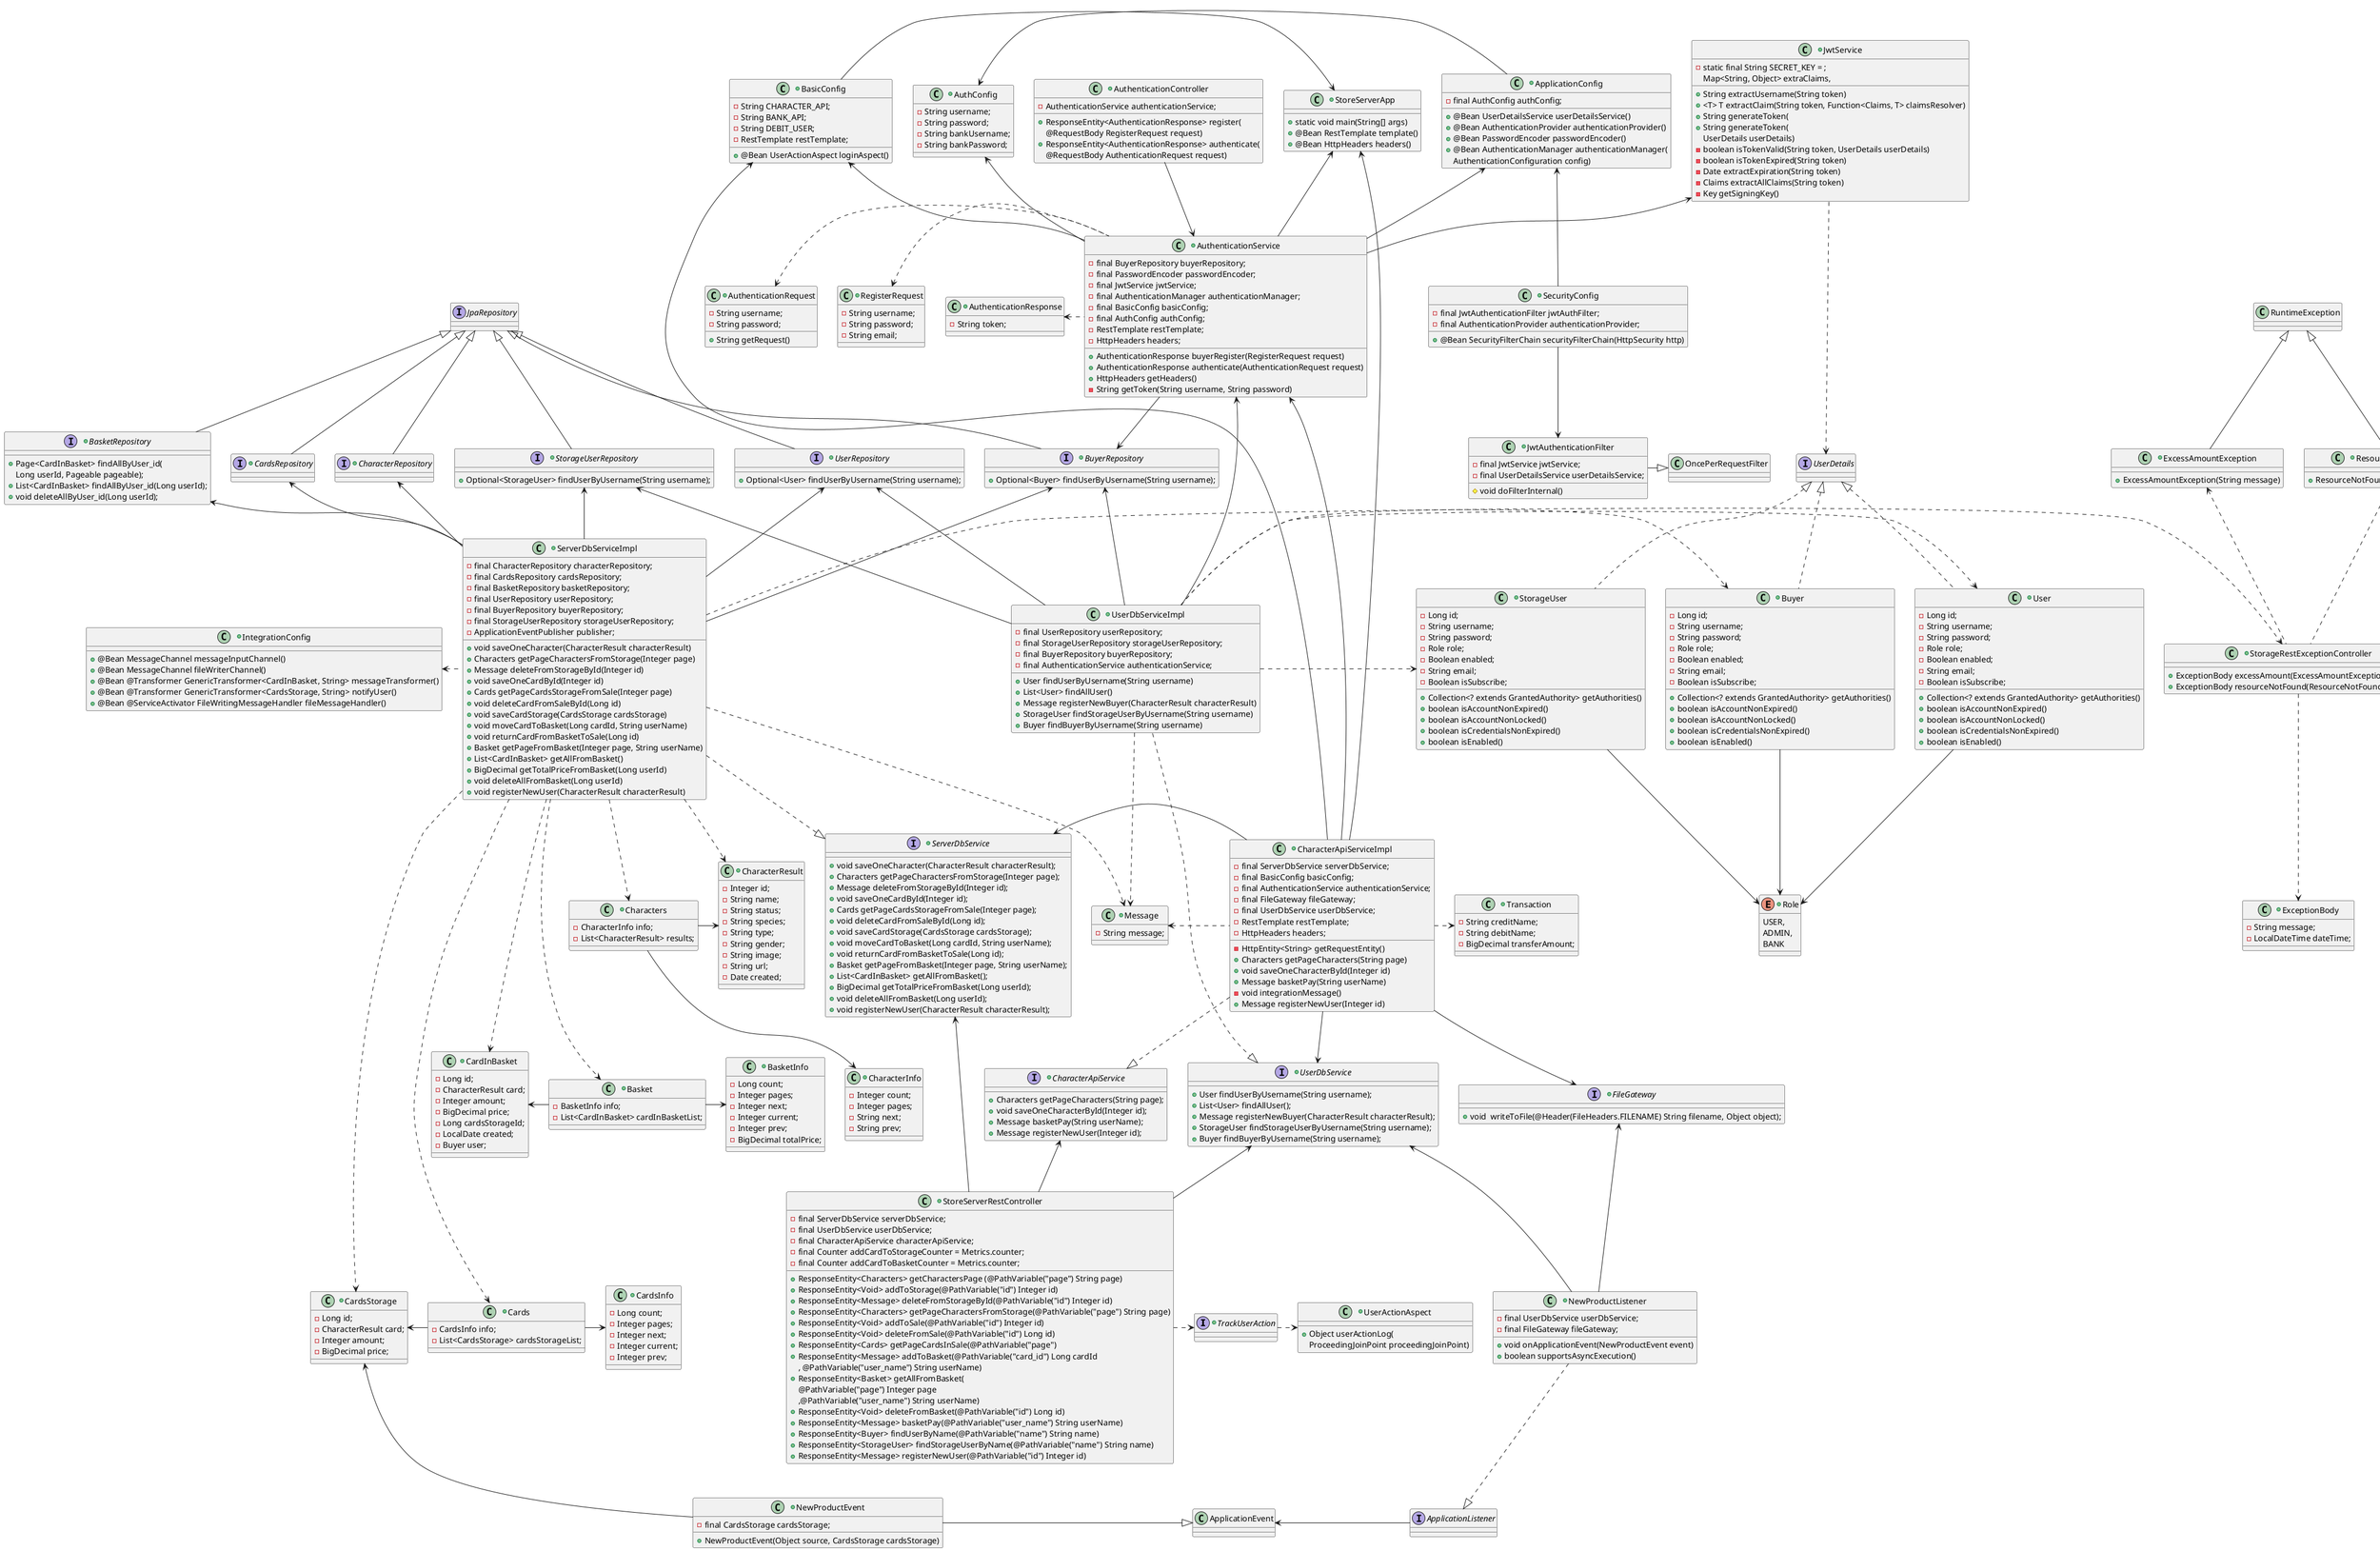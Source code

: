 @startuml
+interface TrackUserAction {
}

TrackUserAction .> UserActionAspect

+class UserActionAspect {
+Object userActionLog(
ProceedingJoinPoint proceedingJoinPoint)
}

+class AuthConfig {
-String username;
-String password;
-String bankUsername;
-String bankPassword;
}

+class AuthenticationController {
-AuthenticationService authenticationService;
+ResponseEntity<AuthenticationResponse> register(
            @RequestBody RegisterRequest request)
 +ResponseEntity<AuthenticationResponse> authenticate(
            @RequestBody AuthenticationRequest request)
}

AuthenticationController --> AuthenticationService

+class AuthenticationRequest {
-String username;
-String password;
+String getRequest()
}

+class AuthenticationResponse {
-String token;
}

+class AuthenticationService {
-final BuyerRepository buyerRepository;
-final PasswordEncoder passwordEncoder;
-final JwtService jwtService;
-final AuthenticationManager authenticationManager;
-final BasicConfig basicConfig;
-final AuthConfig authConfig;
-RestTemplate restTemplate;
-HttpHeaders headers;
+AuthenticationResponse buyerRegister(RegisterRequest request)
+AuthenticationResponse authenticate(AuthenticationRequest request)
+HttpHeaders getHeaders()
-String getToken(String username, String password)
}

AuthenticationService --> BuyerRepository
ApplicationConfig <-- AuthenticationService
JwtService <-- AuthenticationService
BasicConfig <-- AuthenticationService
AuthConfig <-- AuthenticationService
StoreServerApp <-- AuthenticationService
AuthenticationResponse <. AuthenticationService
AuthenticationRequest <. AuthenticationService
RegisterRequest <. AuthenticationService

+class RegisterRequest {
-String username;
-String password;
-String email;
}



+class ApplicationConfig {
-final AuthConfig authConfig;
+ @Bean UserDetailsService userDetailsService()
+ @Bean AuthenticationProvider authenticationProvider()
+ @Bean PasswordEncoder passwordEncoder()
+ @Bean AuthenticationManager authenticationManager(
AuthenticationConfiguration config)
}

AuthConfig <- ApplicationConfig

+class BasicConfig {
-String CHARACTER_API;
-String BANK_API;
-String DEBIT_USER;
- RestTemplate restTemplate;
+@Bean UserActionAspect loginAspect()
}

BasicConfig -> StoreServerApp


+class IntegrationConfig {
+@Bean MessageChannel messageInputChannel()
+ @Bean MessageChannel fileWriterChannel()
+@Bean @Transformer GenericTransformer<CardInBasket, String> messageTransformer()
+@Bean @Transformer GenericTransformer<CardsStorage, String> notifyUser()
+@Bean @ServiceActivator FileWritingMessageHandler fileMessageHandler()
}

IntegrationConfig <.ServerDbServiceImpl

+class JwtAuthenticationFilter {
-final JwtService jwtService;
-final UserDetailsService userDetailsService;
#void doFilterInternal()
}

JwtAuthenticationFilter -|> OncePerRequestFilter

class OncePerRequestFilter {}

+class SecurityConfig {
-final JwtAuthenticationFilter jwtAuthFilter;
-final AuthenticationProvider authenticationProvider;
+@Bean SecurityFilterChain securityFilterChain(HttpSecurity http)
}

ApplicationConfig <-- SecurityConfig
SecurityConfig --> JwtAuthenticationFilter

+class StorageRestExceptionController {
+ExceptionBody excessAmount(ExcessAmountException e)
+ExceptionBody resourceNotFound(ResourceNotFoundException e)
}

StorageRestExceptionController ..> ExceptionBody
ExcessAmountException <.. StorageRestExceptionController
ResourceNotFoundException <.. StorageRestExceptionController


+class StoreServerRestController {
-final ServerDbService serverDbService;
-final UserDbService userDbService;
-final CharacterApiService characterApiService;
-final Counter addCardToStorageCounter = Metrics.counter;
-final Counter addCardToBasketCounter = Metrics.counter;
+ResponseEntity<Characters> getCharactersPage (@PathVariable("page") String page)
+ResponseEntity<Void> addToStorage(@PathVariable("id") Integer id)
+ResponseEntity<Message> deleteFromStorageById(@PathVariable("id") Integer id)
+ResponseEntity<Characters> getPageCharactersFromStorage(@PathVariable("page") String page)
+ResponseEntity<Void> addToSale(@PathVariable("id") Integer id)
+ResponseEntity<Void> deleteFromSale(@PathVariable("id") Long id)
+ResponseEntity<Cards> getPageCardsInSale(@PathVariable("page")
+ResponseEntity<Message> addToBasket(@PathVariable("card_id") Long cardId
            , @PathVariable("user_name") String userName)
+ResponseEntity<Basket> getAllFromBasket(
@PathVariable("page") Integer page
,@PathVariable("user_name") String userName)
+ResponseEntity<Void> deleteFromBasket(@PathVariable("id") Long id)
+ResponseEntity<Message> basketPay(@PathVariable("user_name") String userName)
+ResponseEntity<Buyer> findUserByName(@PathVariable("name") String name)
+ResponseEntity<StorageUser> findStorageUserByName(@PathVariable("name") String name)
+ResponseEntity<Message> registerNewUser(@PathVariable("id") Integer id)
}

ServerDbService <-- StoreServerRestController
UserDbService <-- StoreServerRestController
CharacterApiService <-- StoreServerRestController
StoreServerRestController .> TrackUserAction

+class Basket {
-BasketInfo info;
-List<CardInBasket> cardInBasketList;
}

Basket -> BasketInfo


+class BasketInfo {
-Long count;
-Integer pages;
-Integer next;
-Integer current;
-Integer prev;
-BigDecimal totalPrice;
}

+class CardInBasket {
-Long id;
-CharacterResult card;
-Integer amount;
-BigDecimal price;
-Long cardsStorageId;
-LocalDate created;
-Buyer user;
}

CardInBasket <- Basket

+class CharacterInfo {
-Integer count;
-Integer pages;
-String next;
-String prev;
}

+class CharacterResult {
-Integer id;
-String name;
-String status;
-String species;
-String type;
-String gender;
-String image;
-String url;
-Date created;
}

CharacterResult <- Characters

+class Characters {
-CharacterInfo info;
- List<CharacterResult> results;
}

Characters --> CharacterInfo



+class Message {
-String message;
}

+class NewProductEvent{
-final CardsStorage cardsStorage;
+NewProductEvent(Object source, CardsStorage cardsStorage)
}

CardsStorage <-- NewProductEvent
NewProductEvent -|> ApplicationEvent

class ApplicationEvent {}

+class Cards {
-CardsInfo info;
-List<CardsStorage> cardsStorageList;
}

+class CardsInfo {
-Long count;
-Integer pages;
-Integer next;
-Integer current;
-Integer prev;
}

+class CardsStorage {
-Long id;
-CharacterResult card;
-Integer amount;
- BigDecimal price;
}

CardsStorage <- Cards
Cards -> CardsInfo

+class Transaction {
-String creditName;
- String debitName;
- BigDecimal transferAmount;
}

+class Buyer implements UserDetails {
-Long id;
-String username;
-String password;
-Role role;
-Boolean enabled;
- String email;
-Boolean isSubscribe;
+Collection<? extends GrantedAuthority> getAuthorities()
+boolean isAccountNonExpired()
+boolean isAccountNonLocked()
+boolean isCredentialsNonExpired()
+boolean isEnabled()
}

+enum Role {
    USER,
    ADMIN,
    BANK
}

StorageUser --> Role
Buyer --> Role
User --> Role

+class StorageUser implements UserDetails {
-Long id;
-String username;
-String password;
-Role role;
-Boolean enabled;
- String email;
-Boolean isSubscribe;
+Collection<? extends GrantedAuthority> getAuthorities()
+boolean isAccountNonExpired()
+ boolean isAccountNonLocked()
+ boolean isCredentialsNonExpired()
+boolean isEnabled()
}

+class User implements UserDetails {
-Long id;
-String username;
-String password;
-Role role;
-Boolean enabled;
-String email;
-Boolean isSubscribe;
+Collection<? extends GrantedAuthority> getAuthorities()
+boolean isAccountNonExpired()
+boolean isAccountNonLocked()
+boolean isCredentialsNonExpired()
+boolean isEnabled()
}

+interface BasketRepository extends JpaRepository<CardInBasket, Long> {
+Page<CardInBasket> findAllByUser_id(
Long userId, Pageable pageable);
+List<CardInBasket> findAllByUser_id(Long userId);
+void deleteAllByUser_id(Long userId);
}

+interface BuyerRepository extends JpaRepository<Buyer, Long> {
+Optional<Buyer> findUserByUsername(String username);
}

+interface CardsRepository extends JpaRepository<CardsStorage, Long> {
}

+interface CharacterRepository extends JpaRepository<CharacterResult, Integer> {
}

+interface StorageUserRepository extends JpaRepository<StorageUser, Long> {
+Optional<StorageUser> findUserByUsername(String username);
}

+interface UserRepository extends JpaRepository<User, Long> {
+ Optional<User> findUserByUsername(String username);
}

+interface CharacterApiService {
+Characters getPageCharacters(String page);
+void saveOneCharacterById(Integer id);
+Message basketPay(String userName);
+Message registerNewUser(Integer id);
}

+class CharacterApiServiceImpl{
-final ServerDbService serverDbService;
-final BasicConfig basicConfig;
-final AuthenticationService authenticationService;
-final FileGateway fileGateway;
- final UserDbService userDbService;
- RestTemplate restTemplate;
-HttpHeaders headers;
-HttpEntity<String> getRequestEntity()
+Characters getPageCharacters(String page)
+void saveOneCharacterById(Integer id)
+Message basketPay(String userName)
-void integrationMessage()
+Message registerNewUser(Integer id)
}

CharacterApiServiceImpl ..|> CharacterApiService
ServerDbService <- CharacterApiServiceImpl
AuthenticationService <-- CharacterApiServiceImpl
CharacterApiServiceImpl --> UserDbService
BasicConfig <-- CharacterApiServiceImpl
StoreServerApp <-- CharacterApiServiceImpl
CharacterApiServiceImpl -> FileGateway
CharacterApiServiceImpl .> Transaction

Message <. CharacterApiServiceImpl

+class JwtService {
-static final String SECRET_KEY = ;
+String extractUsername(String token)
+<T> T extractClaim(String token, Function<Claims, T> claimsResolver)
+String generateToken(
+String generateToken(
            Map<String, Object> extraClaims,
            UserDetails userDetails)
-boolean isTokenValid(String token, UserDetails userDetails)
-boolean isTokenExpired(String token)
-Date extractExpiration(String token)
-Claims extractAllClaims(String token)
-Key getSigningKey()
}
JwtService .> UserDetails

+interface ServerDbService {
+void saveOneCharacter(CharacterResult characterResult);
+Characters getPageCharactersFromStorage(Integer page);
+Message deleteFromStorageById(Integer id);
+void saveOneCardById(Integer id);
+Cards getPageCardsStorageFromSale(Integer page);
+void deleteCardFromSaleById(Long id);
+void saveCardStorage(CardsStorage cardsStorage);
+void moveCardToBasket(Long cardId, String userName);
+void returnCardFromBasketToSale(Long id);
+Basket getPageFromBasket(Integer page, String userName);
+List<CardInBasket> getAllFromBasket();
+BigDecimal getTotalPriceFromBasket(Long userId);
+void deleteAllFromBasket(Long userId);
+void registerNewUser(CharacterResult characterResult);
}

ServerDbServiceImpl ..|> ServerDbService
ServerDbServiceImpl ..> CharacterResult
ServerDbServiceImpl ..> Characters
ServerDbServiceImpl ....> Cards
ServerDbServiceImpl ....> CardsStorage
ServerDbServiceImpl ...> Basket
ServerDbServiceImpl ...> CardInBasket
ServerDbServiceImpl .> StorageRestExceptionController
ServerDbServiceImpl .> Message

+class ServerDbServiceImpl {
-final CharacterRepository characterRepository;
-final CardsRepository cardsRepository;
-final BasketRepository basketRepository;
-final UserRepository userRepository;
-final BuyerRepository buyerRepository;
-final StorageUserRepository storageUserRepository;
-ApplicationEventPublisher publisher;
+void saveOneCharacter(CharacterResult characterResult)
+Characters getPageCharactersFromStorage(Integer page)
+Message deleteFromStorageById(Integer id)
+void saveOneCardById(Integer id)
+Cards getPageCardsStorageFromSale(Integer page)
+void deleteCardFromSaleById(Long id)
+void saveCardStorage(CardsStorage cardsStorage)
+void moveCardToBasket(Long cardId, String userName)
+void returnCardFromBasketToSale(Long id)
+Basket getPageFromBasket(Integer page, String userName)
+List<CardInBasket> getAllFromBasket()
+BigDecimal getTotalPriceFromBasket(Long userId)
+void deleteAllFromBasket(Long userId)
+void registerNewUser(CharacterResult characterResult)
}

CharacterRepository <-- ServerDbServiceImpl
CardsRepository <-- ServerDbServiceImpl
BasketRepository <-- ServerDbServiceImpl
UserRepository <-- ServerDbServiceImpl
BuyerRepository <-- ServerDbServiceImpl
StorageUserRepository <-- ServerDbServiceImpl

+interface UserDbService {
+User findUserByUsername(String username);
+List<User> findAllUser();
+Message registerNewBuyer(CharacterResult characterResult);
+StorageUser findStorageUserByUsername(String username);
+Buyer findBuyerByUsername(String username);
}

+class UserDbServiceImpl{
-final UserRepository userRepository;
-final StorageUserRepository storageUserRepository;
-final BuyerRepository buyerRepository;
-final AuthenticationService authenticationService;
+User findUserByUsername(String username)
+List<User> findAllUser()
+Message registerNewBuyer(CharacterResult characterResult)
+StorageUser findStorageUserByUsername(String username)
+Buyer findBuyerByUsername(String username)
}

UserDbServiceImpl ..|> UserDbService
UserRepository <-- UserDbServiceImpl
StorageUserRepository <-- UserDbServiceImpl
BuyerRepository <-- UserDbServiceImpl
AuthenticationService <-- UserDbServiceImpl
UserDbServiceImpl .> User
UserDbServiceImpl .> Buyer
UserDbServiceImpl .> StorageUser
UserDbServiceImpl ..> Message


+interface FileGateway {
+void  writeToFile(@Header(FileHeaders.FILENAME) String filename, Object object);
}

+class NewProductListener {
-final UserDbService userDbService;
-final FileGateway fileGateway;
+void onApplicationEvent(NewProductEvent event)
+boolean supportsAsyncExecution()
}

UserDbService <-- NewProductListener
NewProductListener ..|> ApplicationListener
FileGateway <-- NewProductListener
ApplicationEvent <- ApplicationListener

interface ApplicationListener {}

+class StoreServerApp {
+static void main(String[] args)
+@Bean RestTemplate template()
+@Bean HttpHeaders headers()
}

+class ExceptionBody {
- String message;
-LocalDateTime dateTime;
}

+class ExcessAmountException extends RuntimeException{
+ExcessAmountException(String message)
}

+class ResourceNotFoundException  extends RuntimeException{
+ResourceNotFoundException(String message)
}


@enduml
